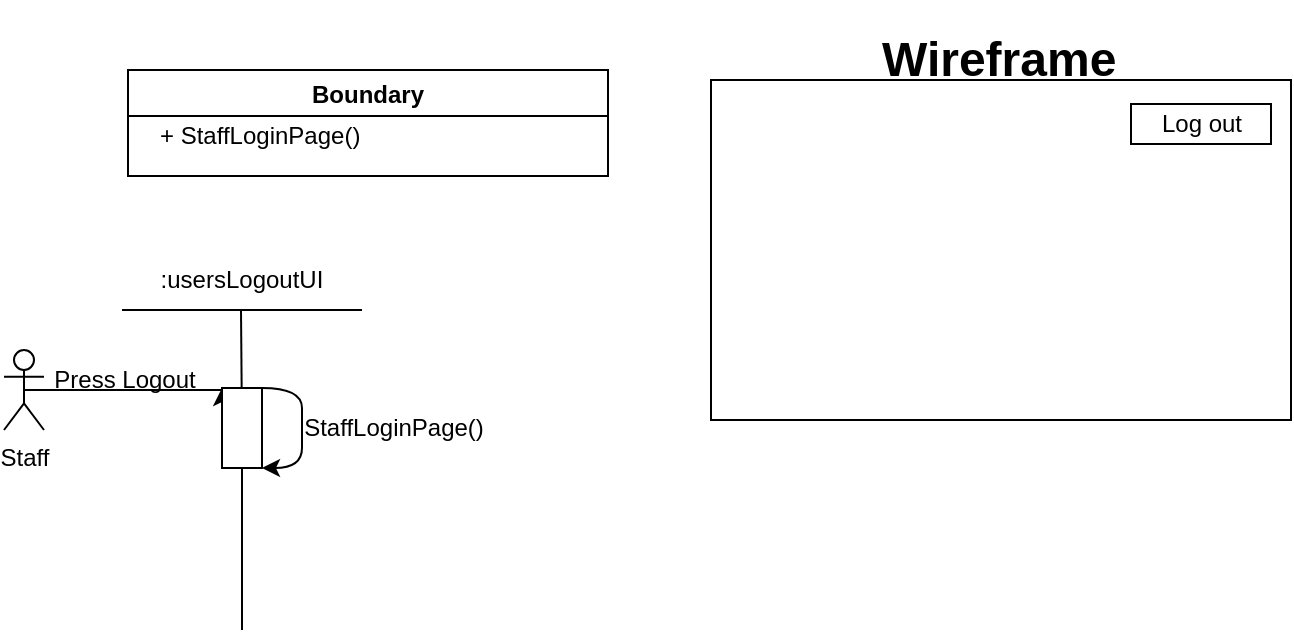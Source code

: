<mxfile version="18.0.1" type="device"><diagram id="qh4xIPfllfUsEgBxiN1n" name="Page-1"><mxGraphModel dx="767" dy="500" grid="1" gridSize="10" guides="1" tooltips="1" connect="1" arrows="1" fold="1" page="1" pageScale="1" pageWidth="1169" pageHeight="827" math="0" shadow="0"><root><mxCell id="0"/><mxCell id="1" parent="0"/><mxCell id="WEwYe8rAsMZz7kZiAsXY-1" value="Boundary" style="swimlane;" parent="1" vertex="1"><mxGeometry x="87" y="80" width="240" height="53" as="geometry"/></mxCell><mxCell id="WEwYe8rAsMZz7kZiAsXY-79" value="+ StaffLoginPage()" style="text;html=1;align=left;verticalAlign=middle;resizable=0;points=[];autosize=1;strokeColor=none;fillColor=none;" parent="WEwYe8rAsMZz7kZiAsXY-1" vertex="1"><mxGeometry x="14" y="23" width="120" height="20" as="geometry"/></mxCell><mxCell id="WEwYe8rAsMZz7kZiAsXY-18" style="edgeStyle=orthogonalEdgeStyle;rounded=0;orthogonalLoop=1;jettySize=auto;html=1;exitX=0.5;exitY=0.5;exitDx=0;exitDy=0;exitPerimeter=0;entryX=0;entryY=0;entryDx=0;entryDy=0;" parent="1" source="WEwYe8rAsMZz7kZiAsXY-19" target="WEwYe8rAsMZz7kZiAsXY-29" edge="1"><mxGeometry relative="1" as="geometry"><Array as="points"><mxPoint x="134" y="240"/></Array></mxGeometry></mxCell><mxCell id="WEwYe8rAsMZz7kZiAsXY-19" value="Staff" style="shape=umlActor;verticalLabelPosition=bottom;verticalAlign=top;html=1;outlineConnect=0;strokeColor=default;" parent="1" vertex="1"><mxGeometry x="25" y="220" width="20" height="40" as="geometry"/></mxCell><mxCell id="WEwYe8rAsMZz7kZiAsXY-20" value=":usersLogoutUI" style="text;html=1;strokeColor=none;fillColor=none;align=center;verticalAlign=middle;whiteSpace=wrap;rounded=0;" parent="1" vertex="1"><mxGeometry x="84" y="170" width="120" height="30" as="geometry"/></mxCell><mxCell id="WEwYe8rAsMZz7kZiAsXY-23" value="" style="endArrow=none;html=1;rounded=0;entryX=1;entryY=1;entryDx=0;entryDy=0;exitX=0;exitY=1;exitDx=0;exitDy=0;" parent="1" source="WEwYe8rAsMZz7kZiAsXY-20" target="WEwYe8rAsMZz7kZiAsXY-20" edge="1"><mxGeometry width="50" height="50" relative="1" as="geometry"><mxPoint x="104" y="200" as="sourcePoint"/><mxPoint x="154" y="150" as="targetPoint"/></mxGeometry></mxCell><mxCell id="WEwYe8rAsMZz7kZiAsXY-27" value="" style="endArrow=none;html=1;rounded=0;startArrow=none;" parent="1" source="WEwYe8rAsMZz7kZiAsXY-29" edge="1"><mxGeometry width="50" height="50" relative="1" as="geometry"><mxPoint x="143.5" y="941" as="sourcePoint"/><mxPoint x="143.5" y="200" as="targetPoint"/></mxGeometry></mxCell><mxCell id="WEwYe8rAsMZz7kZiAsXY-29" value="" style="rounded=0;whiteSpace=wrap;html=1;strokeColor=default;" parent="1" vertex="1"><mxGeometry x="134" y="239" width="20" height="40" as="geometry"/></mxCell><mxCell id="WEwYe8rAsMZz7kZiAsXY-30" value="" style="endArrow=none;html=1;rounded=0;" parent="1" target="WEwYe8rAsMZz7kZiAsXY-29" edge="1"><mxGeometry width="50" height="50" relative="1" as="geometry"><mxPoint x="144" y="360" as="sourcePoint"/><mxPoint x="143.5" y="200" as="targetPoint"/></mxGeometry></mxCell><mxCell id="WEwYe8rAsMZz7kZiAsXY-31" value="" style="curved=1;endArrow=classic;html=1;rounded=0;exitX=1;exitY=0;exitDx=0;exitDy=0;entryX=1;entryY=1;entryDx=0;entryDy=0;" parent="1" source="WEwYe8rAsMZz7kZiAsXY-29" target="WEwYe8rAsMZz7kZiAsXY-29" edge="1"><mxGeometry width="50" height="50" relative="1" as="geometry"><mxPoint x="414" y="449" as="sourcePoint"/><mxPoint x="464" y="399" as="targetPoint"/><Array as="points"><mxPoint x="174" y="239"/><mxPoint x="174" y="259"/><mxPoint x="174" y="279"/></Array></mxGeometry></mxCell><mxCell id="WEwYe8rAsMZz7kZiAsXY-32" value="StaffLoginPage()" style="text;html=1;strokeColor=none;fillColor=none;align=center;verticalAlign=middle;whiteSpace=wrap;rounded=0;" parent="1" vertex="1"><mxGeometry x="180" y="244" width="80" height="30" as="geometry"/></mxCell><mxCell id="WEwYe8rAsMZz7kZiAsXY-66" value="" style="rounded=0;whiteSpace=wrap;html=1;strokeColor=default;" parent="1" vertex="1"><mxGeometry x="378.5" y="85" width="290" height="170" as="geometry"/></mxCell><mxCell id="WEwYe8rAsMZz7kZiAsXY-71" value="&lt;h1&gt;Wireframe&lt;/h1&gt;" style="text;html=1;strokeColor=none;fillColor=none;spacing=5;spacingTop=-20;whiteSpace=wrap;overflow=hidden;rounded=0;" parent="1" vertex="1"><mxGeometry x="458.5" y="55" width="130" height="30" as="geometry"/></mxCell><mxCell id="WEwYe8rAsMZz7kZiAsXY-77" value="Log out" style="rounded=0;whiteSpace=wrap;html=1;strokeColor=default;" parent="1" vertex="1"><mxGeometry x="588.5" y="97" width="70" height="20" as="geometry"/></mxCell><mxCell id="RSNGSwUiZ-gjDEBWubVX-1" value="Press Logout" style="text;html=1;align=center;verticalAlign=middle;resizable=0;points=[];autosize=1;strokeColor=none;fillColor=none;" parent="1" vertex="1"><mxGeometry x="40" y="225" width="90" height="20" as="geometry"/></mxCell></root></mxGraphModel></diagram></mxfile>